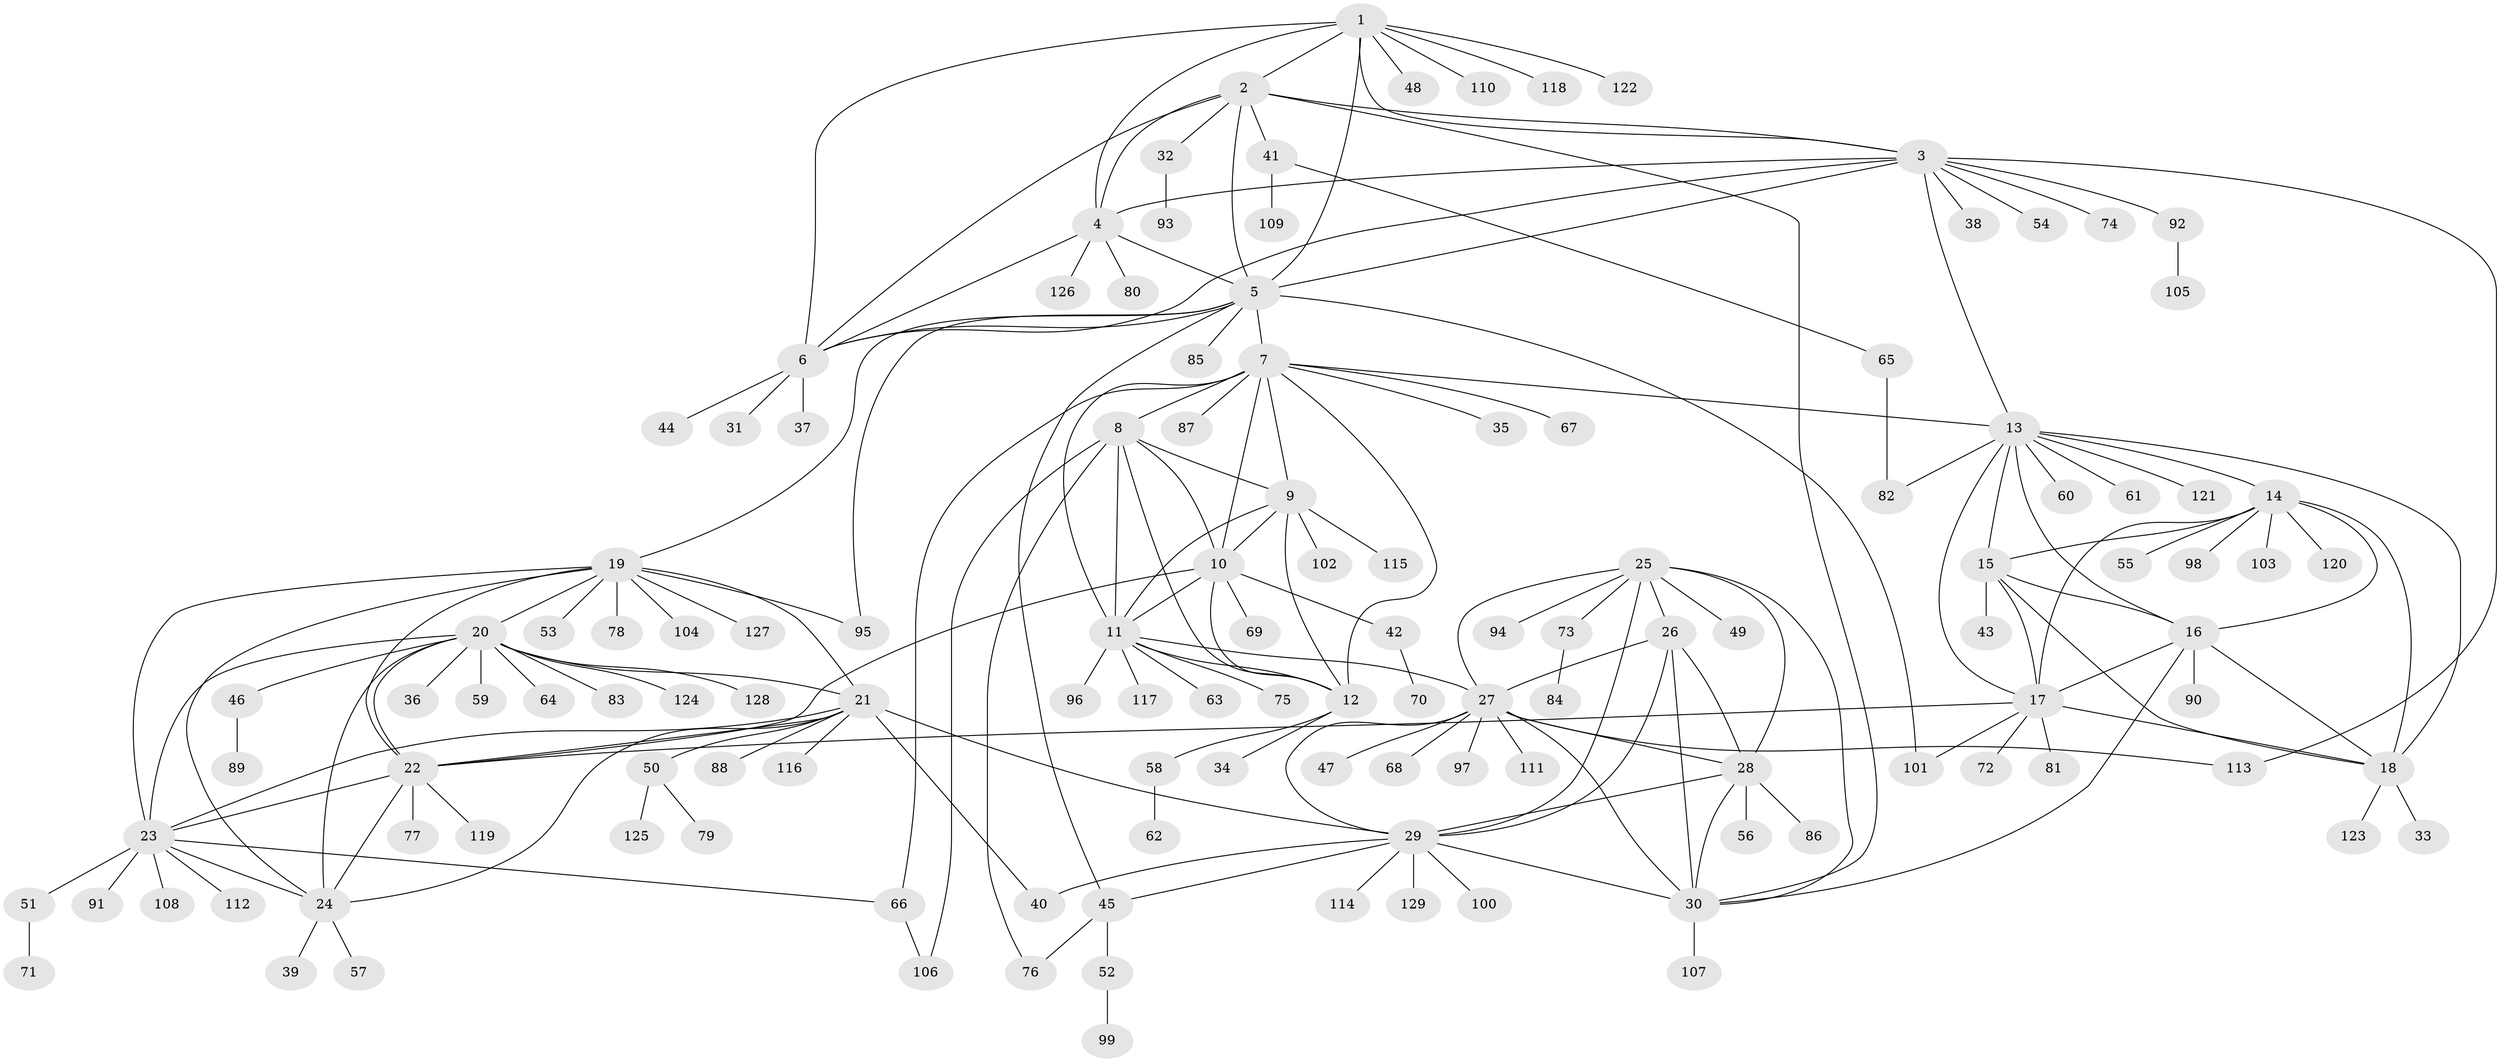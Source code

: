 // Generated by graph-tools (version 1.1) at 2025/26/03/09/25 03:26:40]
// undirected, 129 vertices, 193 edges
graph export_dot {
graph [start="1"]
  node [color=gray90,style=filled];
  1;
  2;
  3;
  4;
  5;
  6;
  7;
  8;
  9;
  10;
  11;
  12;
  13;
  14;
  15;
  16;
  17;
  18;
  19;
  20;
  21;
  22;
  23;
  24;
  25;
  26;
  27;
  28;
  29;
  30;
  31;
  32;
  33;
  34;
  35;
  36;
  37;
  38;
  39;
  40;
  41;
  42;
  43;
  44;
  45;
  46;
  47;
  48;
  49;
  50;
  51;
  52;
  53;
  54;
  55;
  56;
  57;
  58;
  59;
  60;
  61;
  62;
  63;
  64;
  65;
  66;
  67;
  68;
  69;
  70;
  71;
  72;
  73;
  74;
  75;
  76;
  77;
  78;
  79;
  80;
  81;
  82;
  83;
  84;
  85;
  86;
  87;
  88;
  89;
  90;
  91;
  92;
  93;
  94;
  95;
  96;
  97;
  98;
  99;
  100;
  101;
  102;
  103;
  104;
  105;
  106;
  107;
  108;
  109;
  110;
  111;
  112;
  113;
  114;
  115;
  116;
  117;
  118;
  119;
  120;
  121;
  122;
  123;
  124;
  125;
  126;
  127;
  128;
  129;
  1 -- 2;
  1 -- 3;
  1 -- 4;
  1 -- 5;
  1 -- 6;
  1 -- 48;
  1 -- 110;
  1 -- 118;
  1 -- 122;
  2 -- 3;
  2 -- 4;
  2 -- 5;
  2 -- 6;
  2 -- 30;
  2 -- 32;
  2 -- 41;
  3 -- 4;
  3 -- 5;
  3 -- 6;
  3 -- 13;
  3 -- 38;
  3 -- 54;
  3 -- 74;
  3 -- 92;
  3 -- 113;
  4 -- 5;
  4 -- 6;
  4 -- 80;
  4 -- 126;
  5 -- 6;
  5 -- 7;
  5 -- 19;
  5 -- 45;
  5 -- 85;
  5 -- 95;
  5 -- 101;
  6 -- 31;
  6 -- 37;
  6 -- 44;
  7 -- 8;
  7 -- 9;
  7 -- 10;
  7 -- 11;
  7 -- 12;
  7 -- 13;
  7 -- 35;
  7 -- 66;
  7 -- 67;
  7 -- 87;
  8 -- 9;
  8 -- 10;
  8 -- 11;
  8 -- 12;
  8 -- 76;
  8 -- 106;
  9 -- 10;
  9 -- 11;
  9 -- 12;
  9 -- 102;
  9 -- 115;
  10 -- 11;
  10 -- 12;
  10 -- 22;
  10 -- 42;
  10 -- 69;
  11 -- 12;
  11 -- 27;
  11 -- 63;
  11 -- 75;
  11 -- 96;
  11 -- 117;
  12 -- 34;
  12 -- 58;
  13 -- 14;
  13 -- 15;
  13 -- 16;
  13 -- 17;
  13 -- 18;
  13 -- 60;
  13 -- 61;
  13 -- 82;
  13 -- 121;
  14 -- 15;
  14 -- 16;
  14 -- 17;
  14 -- 18;
  14 -- 55;
  14 -- 98;
  14 -- 103;
  14 -- 120;
  15 -- 16;
  15 -- 17;
  15 -- 18;
  15 -- 43;
  16 -- 17;
  16 -- 18;
  16 -- 30;
  16 -- 90;
  17 -- 18;
  17 -- 22;
  17 -- 72;
  17 -- 81;
  17 -- 101;
  18 -- 33;
  18 -- 123;
  19 -- 20;
  19 -- 21;
  19 -- 22;
  19 -- 23;
  19 -- 24;
  19 -- 53;
  19 -- 78;
  19 -- 95;
  19 -- 104;
  19 -- 127;
  20 -- 21;
  20 -- 22;
  20 -- 23;
  20 -- 24;
  20 -- 36;
  20 -- 46;
  20 -- 59;
  20 -- 64;
  20 -- 83;
  20 -- 124;
  20 -- 128;
  21 -- 22;
  21 -- 23;
  21 -- 24;
  21 -- 29;
  21 -- 40;
  21 -- 50;
  21 -- 88;
  21 -- 116;
  22 -- 23;
  22 -- 24;
  22 -- 77;
  22 -- 119;
  23 -- 24;
  23 -- 51;
  23 -- 66;
  23 -- 91;
  23 -- 108;
  23 -- 112;
  24 -- 39;
  24 -- 57;
  25 -- 26;
  25 -- 27;
  25 -- 28;
  25 -- 29;
  25 -- 30;
  25 -- 49;
  25 -- 73;
  25 -- 94;
  26 -- 27;
  26 -- 28;
  26 -- 29;
  26 -- 30;
  27 -- 28;
  27 -- 29;
  27 -- 30;
  27 -- 47;
  27 -- 68;
  27 -- 97;
  27 -- 111;
  27 -- 113;
  28 -- 29;
  28 -- 30;
  28 -- 56;
  28 -- 86;
  29 -- 30;
  29 -- 40;
  29 -- 45;
  29 -- 100;
  29 -- 114;
  29 -- 129;
  30 -- 107;
  32 -- 93;
  41 -- 65;
  41 -- 109;
  42 -- 70;
  45 -- 52;
  45 -- 76;
  46 -- 89;
  50 -- 79;
  50 -- 125;
  51 -- 71;
  52 -- 99;
  58 -- 62;
  65 -- 82;
  66 -- 106;
  73 -- 84;
  92 -- 105;
}
